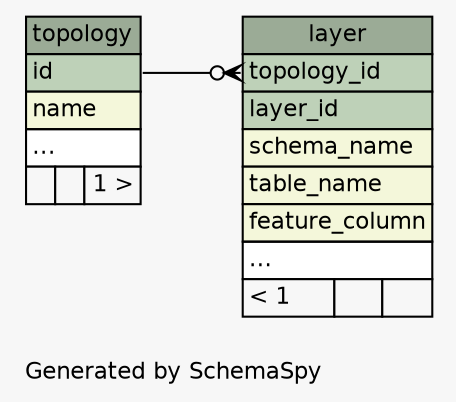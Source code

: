 // dot 2.38.0 on Windows 10 10.0
// SchemaSpy rev 590
digraph "compactRelationshipsDiagram" {
  graph [
    rankdir="RL"
    bgcolor="#f7f7f7"
    label="\nGenerated by SchemaSpy"
    labeljust="l"
    nodesep="0.18"
    ranksep="0.46"
    fontname="Helvetica"
    fontsize="11"
  ];
  node [
    fontname="Helvetica"
    fontsize="11"
    shape="plaintext"
  ];
  edge [
    arrowsize="0.8"
  ];
  "layer" [
    label=<
    <TABLE BORDER="0" CELLBORDER="1" CELLSPACING="0" BGCOLOR="#ffffff">
      <TR><TD COLSPAN="3" BGCOLOR="#9bab96" ALIGN="CENTER">layer</TD></TR>
      <TR><TD PORT="topology_id" COLSPAN="3" BGCOLOR="#bed1b8" ALIGN="LEFT">topology_id</TD></TR>
      <TR><TD PORT="layer_id" COLSPAN="3" BGCOLOR="#bed1b8" ALIGN="LEFT">layer_id</TD></TR>
      <TR><TD PORT="schema_name" COLSPAN="3" BGCOLOR="#f4f7da" ALIGN="LEFT">schema_name</TD></TR>
      <TR><TD PORT="table_name" COLSPAN="3" BGCOLOR="#f4f7da" ALIGN="LEFT">table_name</TD></TR>
      <TR><TD PORT="feature_column" COLSPAN="3" BGCOLOR="#f4f7da" ALIGN="LEFT">feature_column</TD></TR>
      <TR><TD PORT="elipses" COLSPAN="3" ALIGN="LEFT">...</TD></TR>
      <TR><TD ALIGN="LEFT" BGCOLOR="#f7f7f7">&lt; 1</TD><TD ALIGN="RIGHT" BGCOLOR="#f7f7f7">  </TD><TD ALIGN="RIGHT" BGCOLOR="#f7f7f7">  </TD></TR>
    </TABLE>>
    URL="tables/layer.html"
    tooltip="layer"
  ];
  "topology" [
    label=<
    <TABLE BORDER="0" CELLBORDER="1" CELLSPACING="0" BGCOLOR="#ffffff">
      <TR><TD COLSPAN="3" BGCOLOR="#9bab96" ALIGN="CENTER">topology</TD></TR>
      <TR><TD PORT="id" COLSPAN="3" BGCOLOR="#bed1b8" ALIGN="LEFT">id</TD></TR>
      <TR><TD PORT="name" COLSPAN="3" BGCOLOR="#f4f7da" ALIGN="LEFT">name</TD></TR>
      <TR><TD PORT="elipses" COLSPAN="3" ALIGN="LEFT">...</TD></TR>
      <TR><TD ALIGN="LEFT" BGCOLOR="#f7f7f7">  </TD><TD ALIGN="RIGHT" BGCOLOR="#f7f7f7">  </TD><TD ALIGN="RIGHT" BGCOLOR="#f7f7f7">1 &gt;</TD></TR>
    </TABLE>>
    URL="tables/topology.html"
    tooltip="topology"
  ];
  "layer":"topology_id":w -> "topology":"id":e [arrowhead=none dir=back arrowtail=crowodot];
}
